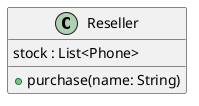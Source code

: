 ```uml
@startuml
class Reseller {
    stock : List<Phone>
    + purchase(name: String)
}
@enduml
```